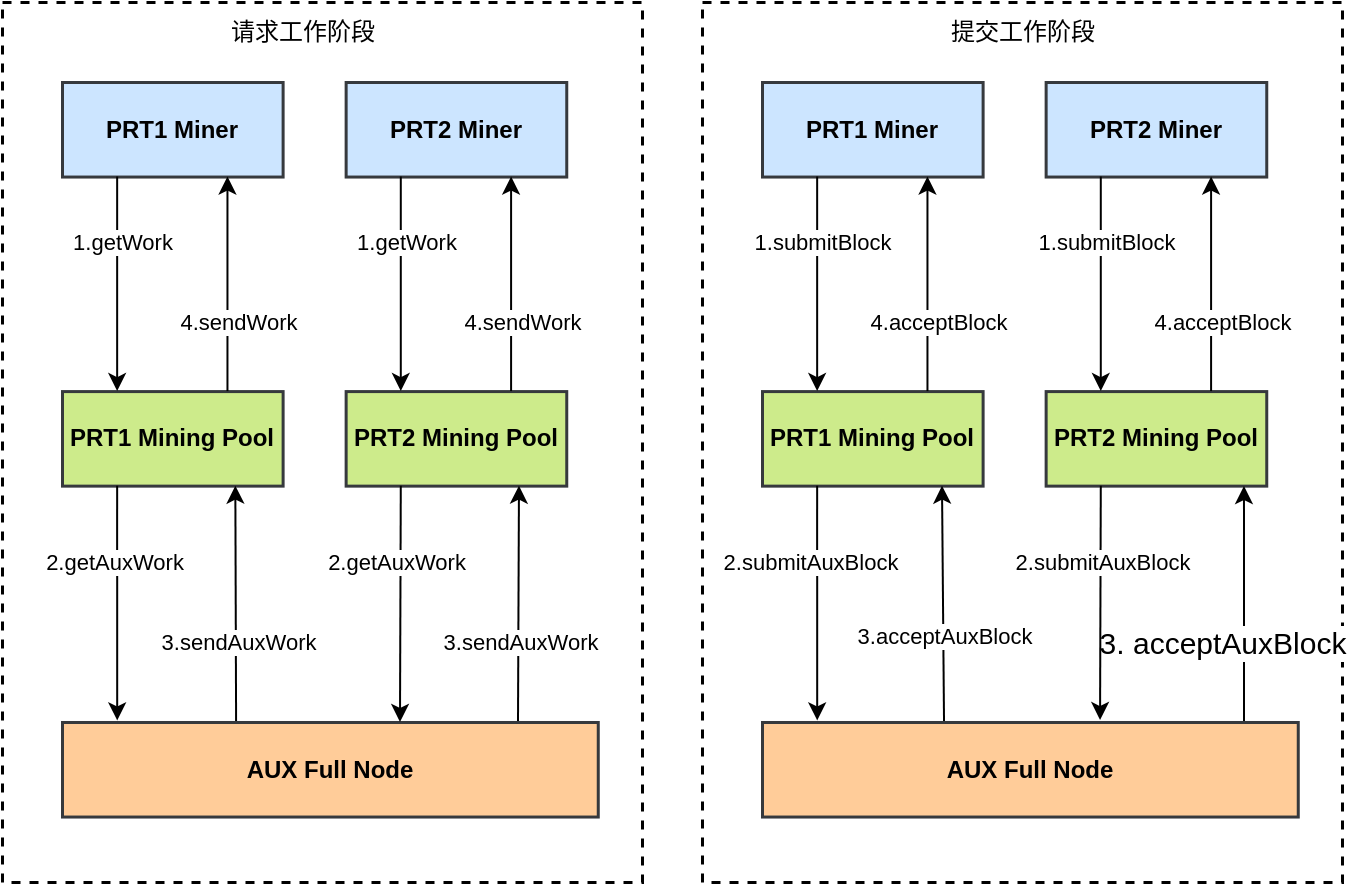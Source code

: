 <mxfile version="21.7.1" type="github">
  <diagram name="第 1 页" id="krieansei_4Xb3KfNLlZ">
    <mxGraphModel dx="1010" dy="705" grid="1" gridSize="10" guides="1" tooltips="1" connect="1" arrows="1" fold="1" page="1" pageScale="1" pageWidth="827" pageHeight="1169" math="0" shadow="0">
      <root>
        <mxCell id="0" />
        <mxCell id="1" parent="0" />
        <mxCell id="og2Bs70uWcX77LBhhao9-63" value="" style="whiteSpace=wrap;html=1;fillColor=none;dashed=1;strokeWidth=1.5;" parent="1" vertex="1">
          <mxGeometry x="360" y="160" width="320" height="440" as="geometry" />
        </mxCell>
        <mxCell id="og2Bs70uWcX77LBhhao9-61" value="" style="whiteSpace=wrap;html=1;fillColor=none;dashed=1;strokeWidth=1.5;" parent="1" vertex="1">
          <mxGeometry x="10" y="160" width="320" height="440" as="geometry" />
        </mxCell>
        <mxCell id="og2Bs70uWcX77LBhhao9-51" value="" style="group;strokeWidth=1.5;" parent="1" vertex="1" connectable="0">
          <mxGeometry x="40" y="260" width="267.88" height="260" as="geometry" />
        </mxCell>
        <mxCell id="og2Bs70uWcX77LBhhao9-5" value="&lt;b&gt;PRT1 Mining Pool&lt;/b&gt;" style="whiteSpace=wrap;html=1;strokeWidth=1.5;fillColor=#cdeb8b;strokeColor=#36393d;" parent="og2Bs70uWcX77LBhhao9-51" vertex="1">
          <mxGeometry y="94.545" width="110.304" height="47.273" as="geometry" />
        </mxCell>
        <mxCell id="og2Bs70uWcX77LBhhao9-15" style="edgeStyle=none;rounded=0;orthogonalLoop=1;jettySize=auto;html=1;exitX=0.325;exitY=0.064;exitDx=0;exitDy=0;exitPerimeter=0;" parent="og2Bs70uWcX77LBhhao9-51" source="og2Bs70uWcX77LBhhao9-10" edge="1">
          <mxGeometry relative="1" as="geometry">
            <mxPoint x="86.683" y="212.727" as="sourcePoint" />
            <mxPoint x="86.667" y="141.818" as="targetPoint" />
          </mxGeometry>
        </mxCell>
        <mxCell id="og2Bs70uWcX77LBhhao9-16" value="3.sendAuxWork" style="edgeLabel;html=1;align=center;verticalAlign=middle;resizable=0;points=[];" parent="og2Bs70uWcX77LBhhao9-15" vertex="1" connectable="0">
          <mxGeometry x="-0.391" y="-1" relative="1" as="geometry">
            <mxPoint y="-6" as="offset" />
          </mxGeometry>
        </mxCell>
        <mxCell id="og2Bs70uWcX77LBhhao9-26" value="&lt;b&gt;PRT2 Mining Pool&lt;/b&gt;" style="whiteSpace=wrap;html=1;strokeWidth=1.5;fillColor=#cdeb8b;strokeColor=#36393d;" parent="og2Bs70uWcX77LBhhao9-51" vertex="1">
          <mxGeometry x="141.819" y="94.545" width="110.304" height="47.273" as="geometry" />
        </mxCell>
        <mxCell id="og2Bs70uWcX77LBhhao9-27" style="edgeStyle=none;rounded=0;orthogonalLoop=1;jettySize=auto;html=1;" parent="og2Bs70uWcX77LBhhao9-51" edge="1">
          <mxGeometry relative="1" as="geometry">
            <mxPoint x="228" y="260" as="sourcePoint" />
            <mxPoint x="228.486" y="141.818" as="targetPoint" />
          </mxGeometry>
        </mxCell>
        <mxCell id="og2Bs70uWcX77LBhhao9-28" value="3.sendAuxWork" style="edgeLabel;html=1;align=center;verticalAlign=middle;resizable=0;points=[];" parent="og2Bs70uWcX77LBhhao9-27" vertex="1" connectable="0">
          <mxGeometry x="-0.391" y="-1" relative="1" as="geometry">
            <mxPoint y="-4" as="offset" />
          </mxGeometry>
        </mxCell>
        <mxCell id="og2Bs70uWcX77LBhhao9-53" value="" style="group;strokeWidth=1.5;" parent="1" vertex="1" connectable="0">
          <mxGeometry x="390" y="260" width="267.88" height="260" as="geometry" />
        </mxCell>
        <mxCell id="og2Bs70uWcX77LBhhao9-37" value="&lt;b&gt;PRT1 Mining Pool&lt;/b&gt;" style="whiteSpace=wrap;html=1;strokeWidth=1.5;fillColor=#cdeb8b;strokeColor=#36393d;" parent="og2Bs70uWcX77LBhhao9-53" vertex="1">
          <mxGeometry y="94.545" width="110.304" height="47.273" as="geometry" />
        </mxCell>
        <mxCell id="og2Bs70uWcX77LBhhao9-48" value="&lt;b&gt;PRT2 Mining Pool&lt;/b&gt;" style="whiteSpace=wrap;html=1;strokeWidth=1.5;fillColor=#cdeb8b;strokeColor=#36393d;" parent="og2Bs70uWcX77LBhhao9-53" vertex="1">
          <mxGeometry x="141.819" y="94.545" width="110.304" height="47.273" as="geometry" />
        </mxCell>
        <mxCell id="og2Bs70uWcX77LBhhao9-55" style="edgeStyle=none;rounded=0;orthogonalLoop=1;jettySize=auto;html=1;exitX=0.25;exitY=0;exitDx=0;exitDy=0;entryX=0.598;entryY=1.004;entryDx=0;entryDy=0;entryPerimeter=0;" parent="og2Bs70uWcX77LBhhao9-53" edge="1">
          <mxGeometry relative="1" as="geometry">
            <mxPoint x="90.002" y="141.817" as="targetPoint" />
            <mxPoint x="91.01" y="259.807" as="sourcePoint" />
          </mxGeometry>
        </mxCell>
        <mxCell id="og2Bs70uWcX77LBhhao9-65" value="3.acceptAuxBlock" style="edgeLabel;html=1;align=center;verticalAlign=middle;resizable=0;points=[];" parent="og2Bs70uWcX77LBhhao9-55" vertex="1" connectable="0">
          <mxGeometry x="-0.274" relative="1" as="geometry">
            <mxPoint as="offset" />
          </mxGeometry>
        </mxCell>
        <mxCell id="og2Bs70uWcX77LBhhao9-58" style="edgeStyle=none;rounded=0;orthogonalLoop=1;jettySize=auto;html=1;exitX=0.25;exitY=0;exitDx=0;exitDy=0;entryX=0.899;entryY=1.004;entryDx=0;entryDy=0;entryPerimeter=0;" parent="og2Bs70uWcX77LBhhao9-53" target="og2Bs70uWcX77LBhhao9-48" edge="1">
          <mxGeometry relative="1" as="geometry">
            <mxPoint x="240.002" y="141.817" as="targetPoint" />
            <mxPoint x="241.01" y="259.807" as="sourcePoint" />
          </mxGeometry>
        </mxCell>
        <mxCell id="og2Bs70uWcX77LBhhao9-66" value="&lt;font style=&quot;font-size: 15px;&quot;&gt;3.&amp;nbsp;acceptAuxBlock&lt;/font&gt;" style="edgeLabel;html=1;align=center;verticalAlign=middle;resizable=0;points=[];fontSize=10;" parent="og2Bs70uWcX77LBhhao9-58" vertex="1" connectable="0">
          <mxGeometry x="-0.409" y="-1" relative="1" as="geometry">
            <mxPoint x="-12" y="-5" as="offset" />
          </mxGeometry>
        </mxCell>
        <mxCell id="og2Bs70uWcX77LBhhao9-21" value="&lt;b&gt;PRT2 Miner&lt;/b&gt;" style="whiteSpace=wrap;html=1;strokeWidth=1.5;fillColor=#cce5ff;strokeColor=#36393d;" parent="1" vertex="1">
          <mxGeometry x="181.819" y="200" width="110.304" height="47.273" as="geometry" />
        </mxCell>
        <mxCell id="og2Bs70uWcX77LBhhao9-24" style="edgeStyle=none;rounded=0;orthogonalLoop=1;jettySize=auto;html=1;exitX=0.75;exitY=0;exitDx=0;exitDy=0;entryX=0.75;entryY=1;entryDx=0;entryDy=0;" parent="1" source="og2Bs70uWcX77LBhhao9-26" target="og2Bs70uWcX77LBhhao9-21" edge="1">
          <mxGeometry relative="1" as="geometry" />
        </mxCell>
        <mxCell id="og2Bs70uWcX77LBhhao9-25" value="4.sendWork" style="edgeLabel;html=1;align=center;verticalAlign=middle;resizable=0;points=[];" parent="og2Bs70uWcX77LBhhao9-24" vertex="1" connectable="0">
          <mxGeometry x="0.133" y="-1" relative="1" as="geometry">
            <mxPoint x="4" y="26" as="offset" />
          </mxGeometry>
        </mxCell>
        <mxCell id="og2Bs70uWcX77LBhhao9-19" style="edgeStyle=none;rounded=0;orthogonalLoop=1;jettySize=auto;html=1;exitX=0.25;exitY=1;exitDx=0;exitDy=0;entryX=0.25;entryY=0;entryDx=0;entryDy=0;" parent="1" source="og2Bs70uWcX77LBhhao9-21" target="og2Bs70uWcX77LBhhao9-26" edge="1">
          <mxGeometry relative="1" as="geometry" />
        </mxCell>
        <mxCell id="og2Bs70uWcX77LBhhao9-20" value="1.getWork" style="edgeLabel;html=1;align=center;verticalAlign=middle;resizable=0;points=[];" parent="og2Bs70uWcX77LBhhao9-19" vertex="1" connectable="0">
          <mxGeometry x="-0.167" y="2" relative="1" as="geometry">
            <mxPoint y="-12" as="offset" />
          </mxGeometry>
        </mxCell>
        <mxCell id="og2Bs70uWcX77LBhhao9-3" value="&lt;b&gt;PRT1 Miner&lt;/b&gt;" style="whiteSpace=wrap;html=1;strokeWidth=1.5;fillColor=#cce5ff;strokeColor=#36393d;" parent="1" vertex="1">
          <mxGeometry x="40" y="200" width="110.304" height="47.273" as="geometry" />
        </mxCell>
        <mxCell id="og2Bs70uWcX77LBhhao9-17" style="edgeStyle=none;rounded=0;orthogonalLoop=1;jettySize=auto;html=1;exitX=0.75;exitY=0;exitDx=0;exitDy=0;entryX=0.75;entryY=1;entryDx=0;entryDy=0;" parent="1" source="og2Bs70uWcX77LBhhao9-5" target="og2Bs70uWcX77LBhhao9-3" edge="1">
          <mxGeometry relative="1" as="geometry" />
        </mxCell>
        <mxCell id="og2Bs70uWcX77LBhhao9-18" value="4.sendWork" style="edgeLabel;html=1;align=center;verticalAlign=middle;resizable=0;points=[];" parent="og2Bs70uWcX77LBhhao9-17" vertex="1" connectable="0">
          <mxGeometry x="0.133" y="-1" relative="1" as="geometry">
            <mxPoint x="4" y="26" as="offset" />
          </mxGeometry>
        </mxCell>
        <mxCell id="og2Bs70uWcX77LBhhao9-7" style="edgeStyle=none;rounded=0;orthogonalLoop=1;jettySize=auto;html=1;exitX=0.25;exitY=1;exitDx=0;exitDy=0;entryX=0.25;entryY=0;entryDx=0;entryDy=0;" parent="1" source="og2Bs70uWcX77LBhhao9-3" target="og2Bs70uWcX77LBhhao9-5" edge="1">
          <mxGeometry relative="1" as="geometry" />
        </mxCell>
        <mxCell id="og2Bs70uWcX77LBhhao9-8" value="1.getWork" style="edgeLabel;html=1;align=center;verticalAlign=middle;resizable=0;points=[];" parent="og2Bs70uWcX77LBhhao9-7" vertex="1" connectable="0">
          <mxGeometry x="-0.167" y="2" relative="1" as="geometry">
            <mxPoint y="-12" as="offset" />
          </mxGeometry>
        </mxCell>
        <mxCell id="og2Bs70uWcX77LBhhao9-10" value="&lt;b&gt;AUX Full Node&lt;/b&gt;" style="whiteSpace=wrap;html=1;strokeWidth=1.5;fillColor=#ffcc99;strokeColor=#36393d;" parent="1" vertex="1">
          <mxGeometry x="40" y="519.997" width="267.88" height="47.273" as="geometry" />
        </mxCell>
        <mxCell id="og2Bs70uWcX77LBhhao9-12" style="edgeStyle=none;rounded=0;orthogonalLoop=1;jettySize=auto;html=1;exitX=0.25;exitY=1;exitDx=0;exitDy=0;entryX=0.103;entryY=-0.017;entryDx=0;entryDy=0;entryPerimeter=0;" parent="1" source="og2Bs70uWcX77LBhhao9-5" target="og2Bs70uWcX77LBhhao9-10" edge="1">
          <mxGeometry relative="1" as="geometry" />
        </mxCell>
        <mxCell id="og2Bs70uWcX77LBhhao9-13" value="2.getAuxWork" style="edgeLabel;html=1;align=center;verticalAlign=middle;resizable=0;points=[];" parent="og2Bs70uWcX77LBhhao9-12" vertex="1" connectable="0">
          <mxGeometry x="-0.171" y="-2" relative="1" as="geometry">
            <mxPoint y="-11" as="offset" />
          </mxGeometry>
        </mxCell>
        <mxCell id="og2Bs70uWcX77LBhhao9-32" value="&lt;b&gt;PRT1 Miner&lt;/b&gt;" style="whiteSpace=wrap;html=1;strokeWidth=1.5;fillColor=#cce5ff;strokeColor=#36393d;" parent="1" vertex="1">
          <mxGeometry x="390" y="200" width="110.304" height="47.273" as="geometry" />
        </mxCell>
        <mxCell id="og2Bs70uWcX77LBhhao9-35" style="edgeStyle=none;rounded=0;orthogonalLoop=1;jettySize=auto;html=1;exitX=0.75;exitY=0;exitDx=0;exitDy=0;entryX=0.75;entryY=1;entryDx=0;entryDy=0;" parent="1" source="og2Bs70uWcX77LBhhao9-37" target="og2Bs70uWcX77LBhhao9-32" edge="1">
          <mxGeometry relative="1" as="geometry" />
        </mxCell>
        <mxCell id="og2Bs70uWcX77LBhhao9-36" value="4.acceptBlock" style="edgeLabel;html=1;align=center;verticalAlign=middle;resizable=0;points=[];" parent="og2Bs70uWcX77LBhhao9-35" vertex="1" connectable="0">
          <mxGeometry x="0.133" y="-1" relative="1" as="geometry">
            <mxPoint x="4" y="26" as="offset" />
          </mxGeometry>
        </mxCell>
        <mxCell id="og2Bs70uWcX77LBhhao9-30" style="edgeStyle=none;rounded=0;orthogonalLoop=1;jettySize=auto;html=1;exitX=0.25;exitY=1;exitDx=0;exitDy=0;entryX=0.25;entryY=0;entryDx=0;entryDy=0;" parent="1" source="og2Bs70uWcX77LBhhao9-32" target="og2Bs70uWcX77LBhhao9-37" edge="1">
          <mxGeometry relative="1" as="geometry" />
        </mxCell>
        <mxCell id="og2Bs70uWcX77LBhhao9-31" value="1.submitBlock" style="edgeLabel;html=1;align=center;verticalAlign=middle;resizable=0;points=[];" parent="og2Bs70uWcX77LBhhao9-30" vertex="1" connectable="0">
          <mxGeometry x="-0.167" y="2" relative="1" as="geometry">
            <mxPoint y="-12" as="offset" />
          </mxGeometry>
        </mxCell>
        <mxCell id="og2Bs70uWcX77LBhhao9-43" value="&lt;b&gt;PRT2 Miner&lt;/b&gt;" style="whiteSpace=wrap;html=1;strokeWidth=1.5;fillColor=#cce5ff;strokeColor=#36393d;" parent="1" vertex="1">
          <mxGeometry x="531.819" y="200" width="110.304" height="47.273" as="geometry" />
        </mxCell>
        <mxCell id="og2Bs70uWcX77LBhhao9-46" style="edgeStyle=none;rounded=0;orthogonalLoop=1;jettySize=auto;html=1;exitX=0.75;exitY=0;exitDx=0;exitDy=0;entryX=0.75;entryY=1;entryDx=0;entryDy=0;" parent="1" source="og2Bs70uWcX77LBhhao9-48" target="og2Bs70uWcX77LBhhao9-43" edge="1">
          <mxGeometry relative="1" as="geometry" />
        </mxCell>
        <mxCell id="og2Bs70uWcX77LBhhao9-47" value="4.acceptBlock" style="edgeLabel;html=1;align=center;verticalAlign=middle;resizable=0;points=[];" parent="og2Bs70uWcX77LBhhao9-46" vertex="1" connectable="0">
          <mxGeometry x="0.133" y="-1" relative="1" as="geometry">
            <mxPoint x="4" y="26" as="offset" />
          </mxGeometry>
        </mxCell>
        <mxCell id="og2Bs70uWcX77LBhhao9-41" style="edgeStyle=none;rounded=0;orthogonalLoop=1;jettySize=auto;html=1;exitX=0.25;exitY=1;exitDx=0;exitDy=0;entryX=0.25;entryY=0;entryDx=0;entryDy=0;" parent="1" source="og2Bs70uWcX77LBhhao9-43" target="og2Bs70uWcX77LBhhao9-48" edge="1">
          <mxGeometry relative="1" as="geometry" />
        </mxCell>
        <mxCell id="og2Bs70uWcX77LBhhao9-42" value="1.submitBlock" style="edgeLabel;html=1;align=center;verticalAlign=middle;resizable=0;points=[];" parent="og2Bs70uWcX77LBhhao9-41" vertex="1" connectable="0">
          <mxGeometry x="-0.167" y="2" relative="1" as="geometry">
            <mxPoint y="-12" as="offset" />
          </mxGeometry>
        </mxCell>
        <mxCell id="og2Bs70uWcX77LBhhao9-40" value="&lt;b&gt;AUX Full Node&lt;/b&gt;" style="whiteSpace=wrap;html=1;strokeWidth=1.5;fillColor=#ffcc99;strokeColor=#36393d;" parent="1" vertex="1">
          <mxGeometry x="390" y="519.997" width="267.88" height="47.273" as="geometry" />
        </mxCell>
        <mxCell id="og2Bs70uWcX77LBhhao9-33" style="edgeStyle=none;rounded=0;orthogonalLoop=1;jettySize=auto;html=1;exitX=0.25;exitY=1;exitDx=0;exitDy=0;entryX=0.103;entryY=-0.017;entryDx=0;entryDy=0;entryPerimeter=0;" parent="1" source="og2Bs70uWcX77LBhhao9-37" target="og2Bs70uWcX77LBhhao9-40" edge="1">
          <mxGeometry relative="1" as="geometry" />
        </mxCell>
        <mxCell id="og2Bs70uWcX77LBhhao9-34" value="2.submitAuxBlock" style="edgeLabel;html=1;align=center;verticalAlign=middle;resizable=0;points=[];" parent="og2Bs70uWcX77LBhhao9-33" vertex="1" connectable="0">
          <mxGeometry x="-0.171" y="-2" relative="1" as="geometry">
            <mxPoint x="-2" y="-11" as="offset" />
          </mxGeometry>
        </mxCell>
        <mxCell id="og2Bs70uWcX77LBhhao9-22" style="edgeStyle=none;rounded=0;orthogonalLoop=1;jettySize=auto;html=1;exitX=0.25;exitY=1;exitDx=0;exitDy=0;" parent="1" source="og2Bs70uWcX77LBhhao9-26" edge="1">
          <mxGeometry relative="1" as="geometry">
            <mxPoint x="209" y="520" as="targetPoint" />
          </mxGeometry>
        </mxCell>
        <mxCell id="og2Bs70uWcX77LBhhao9-23" value="2.getAuxWork" style="edgeLabel;html=1;align=center;verticalAlign=middle;resizable=0;points=[];" parent="og2Bs70uWcX77LBhhao9-22" vertex="1" connectable="0">
          <mxGeometry x="-0.171" y="-2" relative="1" as="geometry">
            <mxPoint y="-11" as="offset" />
          </mxGeometry>
        </mxCell>
        <mxCell id="og2Bs70uWcX77LBhhao9-62" value="请求工作阶段" style="text;html=1;align=center;verticalAlign=middle;resizable=0;points=[];autosize=1;strokeColor=none;fillColor=none;" parent="1" vertex="1">
          <mxGeometry x="110" y="160" width="100" height="30" as="geometry" />
        </mxCell>
        <mxCell id="og2Bs70uWcX77LBhhao9-44" style="edgeStyle=none;rounded=0;orthogonalLoop=1;jettySize=auto;html=1;exitX=0.25;exitY=1;exitDx=0;exitDy=0;entryX=0.631;entryY=-0.021;entryDx=0;entryDy=0;entryPerimeter=0;" parent="1" source="og2Bs70uWcX77LBhhao9-48" target="og2Bs70uWcX77LBhhao9-40" edge="1">
          <mxGeometry relative="1" as="geometry">
            <mxPoint x="559" y="520" as="targetPoint" />
          </mxGeometry>
        </mxCell>
        <mxCell id="og2Bs70uWcX77LBhhao9-45" value="2.submitAuxBlock" style="edgeLabel;html=1;align=center;verticalAlign=middle;resizable=0;points=[];" parent="og2Bs70uWcX77LBhhao9-44" vertex="1" connectable="0">
          <mxGeometry x="-0.171" y="-2" relative="1" as="geometry">
            <mxPoint x="3" y="-11" as="offset" />
          </mxGeometry>
        </mxCell>
        <mxCell id="og2Bs70uWcX77LBhhao9-64" value="提交工作阶段" style="text;html=1;align=center;verticalAlign=middle;resizable=0;points=[];autosize=1;strokeColor=none;fillColor=none;" parent="1" vertex="1">
          <mxGeometry x="470" y="160" width="100" height="30" as="geometry" />
        </mxCell>
      </root>
    </mxGraphModel>
  </diagram>
</mxfile>
